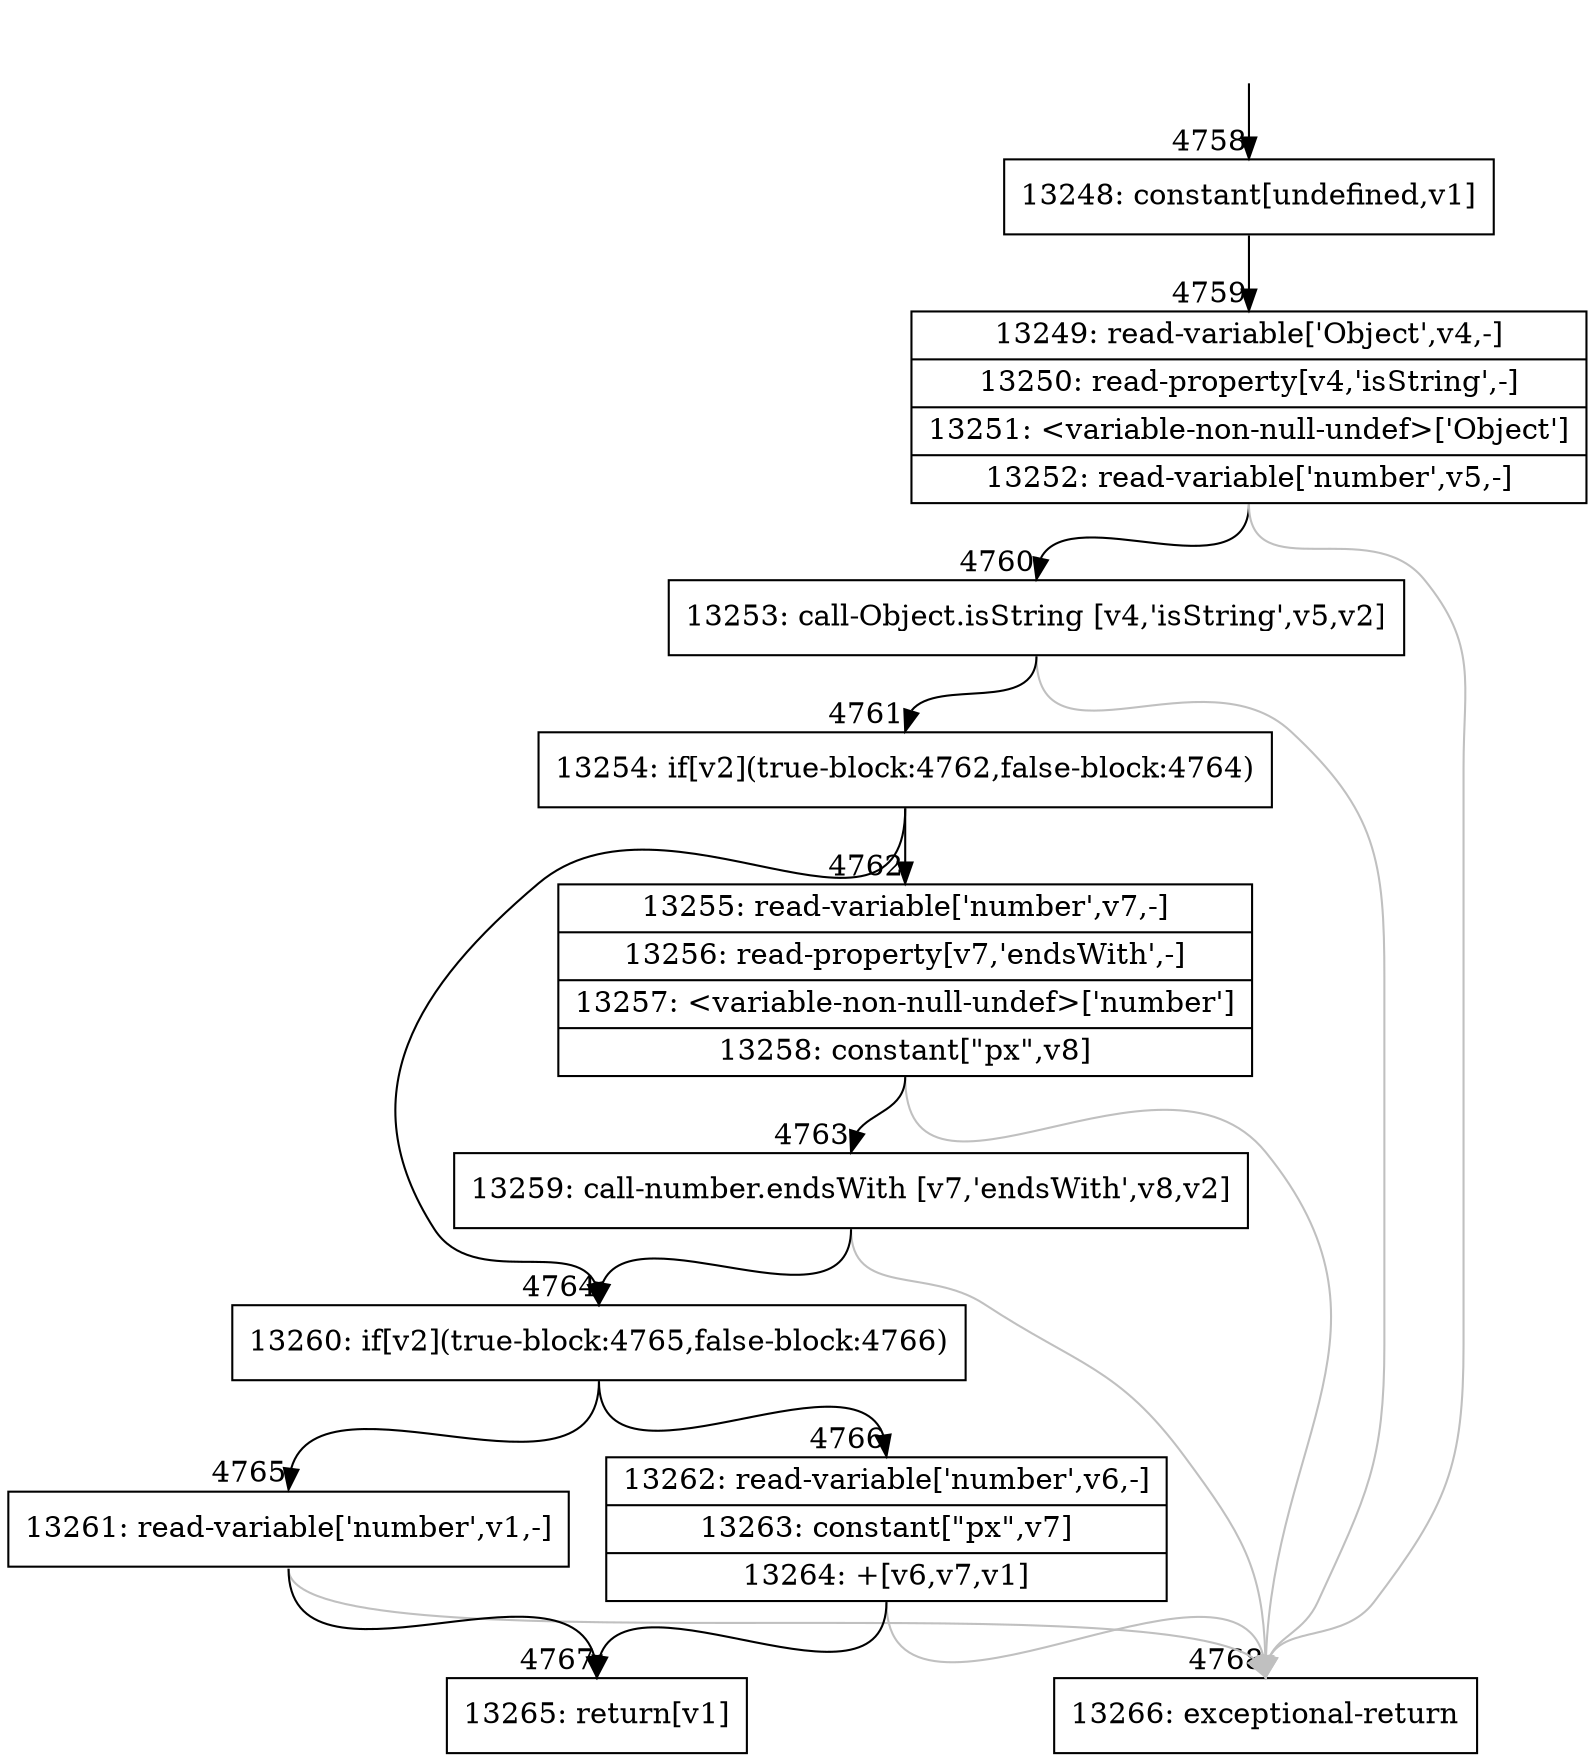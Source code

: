 digraph {
rankdir="TD"
BB_entry375[shape=none,label=""];
BB_entry375 -> BB4758 [tailport=s, headport=n, headlabel="    4758"]
BB4758 [shape=record label="{13248: constant[undefined,v1]}" ] 
BB4758 -> BB4759 [tailport=s, headport=n, headlabel="      4759"]
BB4759 [shape=record label="{13249: read-variable['Object',v4,-]|13250: read-property[v4,'isString',-]|13251: \<variable-non-null-undef\>['Object']|13252: read-variable['number',v5,-]}" ] 
BB4759 -> BB4760 [tailport=s, headport=n, headlabel="      4760"]
BB4759 -> BB4768 [tailport=s, headport=n, color=gray, headlabel="      4768"]
BB4760 [shape=record label="{13253: call-Object.isString [v4,'isString',v5,v2]}" ] 
BB4760 -> BB4761 [tailport=s, headport=n, headlabel="      4761"]
BB4760 -> BB4768 [tailport=s, headport=n, color=gray]
BB4761 [shape=record label="{13254: if[v2](true-block:4762,false-block:4764)}" ] 
BB4761 -> BB4764 [tailport=s, headport=n, headlabel="      4764"]
BB4761 -> BB4762 [tailport=s, headport=n, headlabel="      4762"]
BB4762 [shape=record label="{13255: read-variable['number',v7,-]|13256: read-property[v7,'endsWith',-]|13257: \<variable-non-null-undef\>['number']|13258: constant[\"px\",v8]}" ] 
BB4762 -> BB4763 [tailport=s, headport=n, headlabel="      4763"]
BB4762 -> BB4768 [tailport=s, headport=n, color=gray]
BB4763 [shape=record label="{13259: call-number.endsWith [v7,'endsWith',v8,v2]}" ] 
BB4763 -> BB4764 [tailport=s, headport=n]
BB4763 -> BB4768 [tailport=s, headport=n, color=gray]
BB4764 [shape=record label="{13260: if[v2](true-block:4765,false-block:4766)}" ] 
BB4764 -> BB4765 [tailport=s, headport=n, headlabel="      4765"]
BB4764 -> BB4766 [tailport=s, headport=n, headlabel="      4766"]
BB4765 [shape=record label="{13261: read-variable['number',v1,-]}" ] 
BB4765 -> BB4767 [tailport=s, headport=n, headlabel="      4767"]
BB4765 -> BB4768 [tailport=s, headport=n, color=gray]
BB4766 [shape=record label="{13262: read-variable['number',v6,-]|13263: constant[\"px\",v7]|13264: +[v6,v7,v1]}" ] 
BB4766 -> BB4767 [tailport=s, headport=n]
BB4766 -> BB4768 [tailport=s, headport=n, color=gray]
BB4767 [shape=record label="{13265: return[v1]}" ] 
BB4768 [shape=record label="{13266: exceptional-return}" ] 
//#$~ 3588
}
